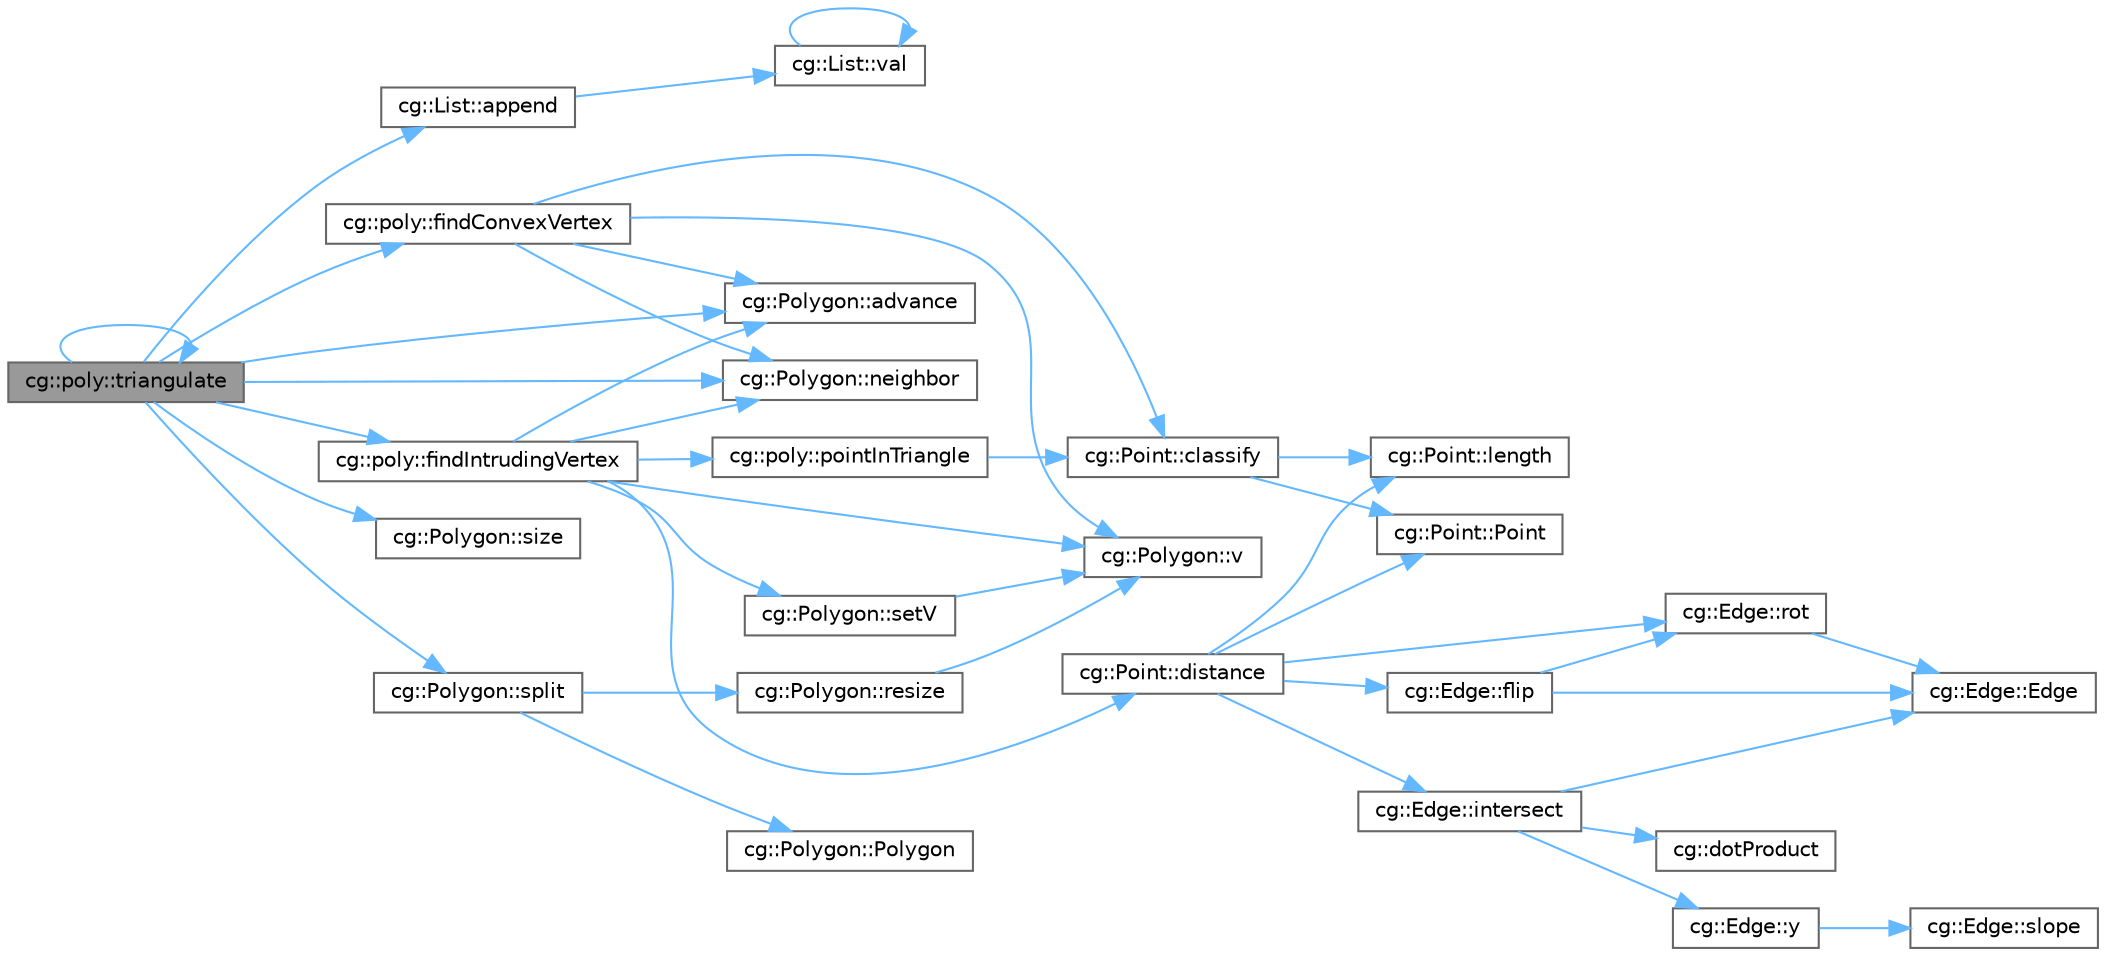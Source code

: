 digraph "cg::poly::triangulate"
{
 // LATEX_PDF_SIZE
  bgcolor="transparent";
  edge [fontname=Helvetica,fontsize=10,labelfontname=Helvetica,labelfontsize=10];
  node [fontname=Helvetica,fontsize=10,shape=box,height=0.2,width=0.4];
  rankdir="LR";
  Node1 [id="Node000001",label="cg::poly::triangulate",height=0.2,width=0.4,color="gray40", fillcolor="grey60", style="filled", fontcolor="black",tooltip=" "];
  Node1 -> Node2 [id="edge1_Node000001_Node000002",color="steelblue1",style="solid",tooltip=" "];
  Node2 [id="Node000002",label="cg::Polygon::advance",height=0.2,width=0.4,color="grey40", fillcolor="white", style="filled",URL="$classcg_1_1_polygon.html#ad70f56c3905fbb6c4a417b4e6a715d67",tooltip=" "];
  Node1 -> Node3 [id="edge2_Node000001_Node000003",color="steelblue1",style="solid",tooltip=" "];
  Node3 [id="Node000003",label="cg::List::append",height=0.2,width=0.4,color="grey40", fillcolor="white", style="filled",URL="$classcg_1_1_list.html#ab3d1d9a488def2473913b2f58fc291f8",tooltip=" "];
  Node3 -> Node4 [id="edge3_Node000003_Node000004",color="steelblue1",style="solid",tooltip=" "];
  Node4 [id="Node000004",label="cg::List::val",height=0.2,width=0.4,color="grey40", fillcolor="white", style="filled",URL="$classcg_1_1_list.html#abb630c74effbfbb9f67e865eec72169b",tooltip=" "];
  Node4 -> Node4 [id="edge4_Node000004_Node000004",color="steelblue1",style="solid",tooltip=" "];
  Node1 -> Node5 [id="edge5_Node000001_Node000005",color="steelblue1",style="solid",tooltip=" "];
  Node5 [id="Node000005",label="cg::poly::findConvexVertex",height=0.2,width=0.4,color="grey40", fillcolor="white", style="filled",URL="$namespacecg_1_1poly.html#a945e5999de1ecf941f8f68568cfde4bf",tooltip=" "];
  Node5 -> Node2 [id="edge6_Node000005_Node000002",color="steelblue1",style="solid",tooltip=" "];
  Node5 -> Node6 [id="edge7_Node000005_Node000006",color="steelblue1",style="solid",tooltip=" "];
  Node6 [id="Node000006",label="cg::Point::classify",height=0.2,width=0.4,color="grey40", fillcolor="white", style="filled",URL="$classcg_1_1_point.html#aeb6ac0dd5fcdd6f3817b4b9cf50e0375",tooltip=" "];
  Node6 -> Node7 [id="edge8_Node000006_Node000007",color="steelblue1",style="solid",tooltip=" "];
  Node7 [id="Node000007",label="cg::Point::length",height=0.2,width=0.4,color="grey40", fillcolor="white", style="filled",URL="$classcg_1_1_point.html#af86bdbc41e34c5159f2e35c9de75299a",tooltip=" "];
  Node6 -> Node8 [id="edge9_Node000006_Node000008",color="steelblue1",style="solid",tooltip=" "];
  Node8 [id="Node000008",label="cg::Point::Point",height=0.2,width=0.4,color="grey40", fillcolor="white", style="filled",URL="$classcg_1_1_point.html#a97a9be699fb6bae85a47ebf75177ca67",tooltip=" "];
  Node5 -> Node9 [id="edge10_Node000005_Node000009",color="steelblue1",style="solid",tooltip=" "];
  Node9 [id="Node000009",label="cg::Polygon::neighbor",height=0.2,width=0.4,color="grey40", fillcolor="white", style="filled",URL="$classcg_1_1_polygon.html#a56d4e024969d8c79e485ff624472a358",tooltip=" "];
  Node5 -> Node10 [id="edge11_Node000005_Node000010",color="steelblue1",style="solid",tooltip=" "];
  Node10 [id="Node000010",label="cg::Polygon::v",height=0.2,width=0.4,color="grey40", fillcolor="white", style="filled",URL="$classcg_1_1_polygon.html#a028050405839dfb6fd6adcd502e431f3",tooltip=" "];
  Node1 -> Node11 [id="edge12_Node000001_Node000011",color="steelblue1",style="solid",tooltip=" "];
  Node11 [id="Node000011",label="cg::poly::findIntrudingVertex",height=0.2,width=0.4,color="grey40", fillcolor="white", style="filled",URL="$namespacecg_1_1poly.html#a54502294f218404743458228cb0fe53c",tooltip=" "];
  Node11 -> Node2 [id="edge13_Node000011_Node000002",color="steelblue1",style="solid",tooltip=" "];
  Node11 -> Node12 [id="edge14_Node000011_Node000012",color="steelblue1",style="solid",tooltip=" "];
  Node12 [id="Node000012",label="cg::Point::distance",height=0.2,width=0.4,color="grey40", fillcolor="white", style="filled",URL="$classcg_1_1_point.html#aba1a125c53cc51fde520e7e62d72d691",tooltip=" "];
  Node12 -> Node13 [id="edge15_Node000012_Node000013",color="steelblue1",style="solid",tooltip=" "];
  Node13 [id="Node000013",label="cg::Edge::flip",height=0.2,width=0.4,color="grey40", fillcolor="white", style="filled",URL="$classcg_1_1_edge.html#a63b50c6ece4f91764fd912e8aaf2fe63",tooltip=" "];
  Node13 -> Node14 [id="edge16_Node000013_Node000014",color="steelblue1",style="solid",tooltip=" "];
  Node14 [id="Node000014",label="cg::Edge::Edge",height=0.2,width=0.4,color="grey40", fillcolor="white", style="filled",URL="$classcg_1_1_edge.html#a0c6ba0b19e0d6547132e18eedf4aada6",tooltip=" "];
  Node13 -> Node15 [id="edge17_Node000013_Node000015",color="steelblue1",style="solid",tooltip=" "];
  Node15 [id="Node000015",label="cg::Edge::rot",height=0.2,width=0.4,color="grey40", fillcolor="white", style="filled",URL="$classcg_1_1_edge.html#a5aa002287f27d310e2e02bd34a312f93",tooltip=" "];
  Node15 -> Node14 [id="edge18_Node000015_Node000014",color="steelblue1",style="solid",tooltip=" "];
  Node12 -> Node16 [id="edge19_Node000012_Node000016",color="steelblue1",style="solid",tooltip=" "];
  Node16 [id="Node000016",label="cg::Edge::intersect",height=0.2,width=0.4,color="grey40", fillcolor="white", style="filled",URL="$classcg_1_1_edge.html#a38af578e3e6b71bfc35f7ede286691de",tooltip=" "];
  Node16 -> Node17 [id="edge20_Node000016_Node000017",color="steelblue1",style="solid",tooltip=" "];
  Node17 [id="Node000017",label="cg::dotProduct",height=0.2,width=0.4,color="grey40", fillcolor="white", style="filled",URL="$namespacecg.html#a6a74554070e23984ce38c17315c1f4eb",tooltip=" "];
  Node16 -> Node14 [id="edge21_Node000016_Node000014",color="steelblue1",style="solid",tooltip=" "];
  Node16 -> Node18 [id="edge22_Node000016_Node000018",color="steelblue1",style="solid",tooltip=" "];
  Node18 [id="Node000018",label="cg::Edge::y",height=0.2,width=0.4,color="grey40", fillcolor="white", style="filled",URL="$classcg_1_1_edge.html#a346a9e31b85947dea6d6a888f13b24c7",tooltip=" "];
  Node18 -> Node19 [id="edge23_Node000018_Node000019",color="steelblue1",style="solid",tooltip=" "];
  Node19 [id="Node000019",label="cg::Edge::slope",height=0.2,width=0.4,color="grey40", fillcolor="white", style="filled",URL="$classcg_1_1_edge.html#ab2c1207521107e1d96e60f6bcc83700c",tooltip=" "];
  Node12 -> Node7 [id="edge24_Node000012_Node000007",color="steelblue1",style="solid",tooltip=" "];
  Node12 -> Node8 [id="edge25_Node000012_Node000008",color="steelblue1",style="solid",tooltip=" "];
  Node12 -> Node15 [id="edge26_Node000012_Node000015",color="steelblue1",style="solid",tooltip=" "];
  Node11 -> Node9 [id="edge27_Node000011_Node000009",color="steelblue1",style="solid",tooltip=" "];
  Node11 -> Node20 [id="edge28_Node000011_Node000020",color="steelblue1",style="solid",tooltip=" "];
  Node20 [id="Node000020",label="cg::poly::pointInTriangle",height=0.2,width=0.4,color="grey40", fillcolor="white", style="filled",URL="$namespacecg_1_1poly.html#a7fb39e2e10021c9e5bafb9c532adc5d5",tooltip=" "];
  Node20 -> Node6 [id="edge29_Node000020_Node000006",color="steelblue1",style="solid",tooltip=" "];
  Node11 -> Node21 [id="edge30_Node000011_Node000021",color="steelblue1",style="solid",tooltip=" "];
  Node21 [id="Node000021",label="cg::Polygon::setV",height=0.2,width=0.4,color="grey40", fillcolor="white", style="filled",URL="$classcg_1_1_polygon.html#a06ee68285e51121b0895893b4de22e60",tooltip=" "];
  Node21 -> Node10 [id="edge31_Node000021_Node000010",color="steelblue1",style="solid",tooltip=" "];
  Node11 -> Node10 [id="edge32_Node000011_Node000010",color="steelblue1",style="solid",tooltip=" "];
  Node1 -> Node9 [id="edge33_Node000001_Node000009",color="steelblue1",style="solid",tooltip=" "];
  Node1 -> Node22 [id="edge34_Node000001_Node000022",color="steelblue1",style="solid",tooltip=" "];
  Node22 [id="Node000022",label="cg::Polygon::size",height=0.2,width=0.4,color="grey40", fillcolor="white", style="filled",URL="$classcg_1_1_polygon.html#a8abf8b653a9442b86a87fb70af65d3f5",tooltip=" "];
  Node1 -> Node23 [id="edge35_Node000001_Node000023",color="steelblue1",style="solid",tooltip=" "];
  Node23 [id="Node000023",label="cg::Polygon::split",height=0.2,width=0.4,color="grey40", fillcolor="white", style="filled",URL="$classcg_1_1_polygon.html#ab9dd48a86e3b73ca1405e2638b98b2db",tooltip=" "];
  Node23 -> Node24 [id="edge36_Node000023_Node000024",color="steelblue1",style="solid",tooltip=" "];
  Node24 [id="Node000024",label="cg::Polygon::Polygon",height=0.2,width=0.4,color="grey40", fillcolor="white", style="filled",URL="$classcg_1_1_polygon.html#a95cbde08a5383caf0ee3354e6180cd8e",tooltip=" "];
  Node23 -> Node25 [id="edge37_Node000023_Node000025",color="steelblue1",style="solid",tooltip=" "];
  Node25 [id="Node000025",label="cg::Polygon::resize",height=0.2,width=0.4,color="grey40", fillcolor="white", style="filled",URL="$classcg_1_1_polygon.html#aafd115cf43dc64345a587052fead9501",tooltip=" "];
  Node25 -> Node10 [id="edge38_Node000025_Node000010",color="steelblue1",style="solid",tooltip=" "];
  Node1 -> Node1 [id="edge39_Node000001_Node000001",color="steelblue1",style="solid",tooltip=" "];
}
